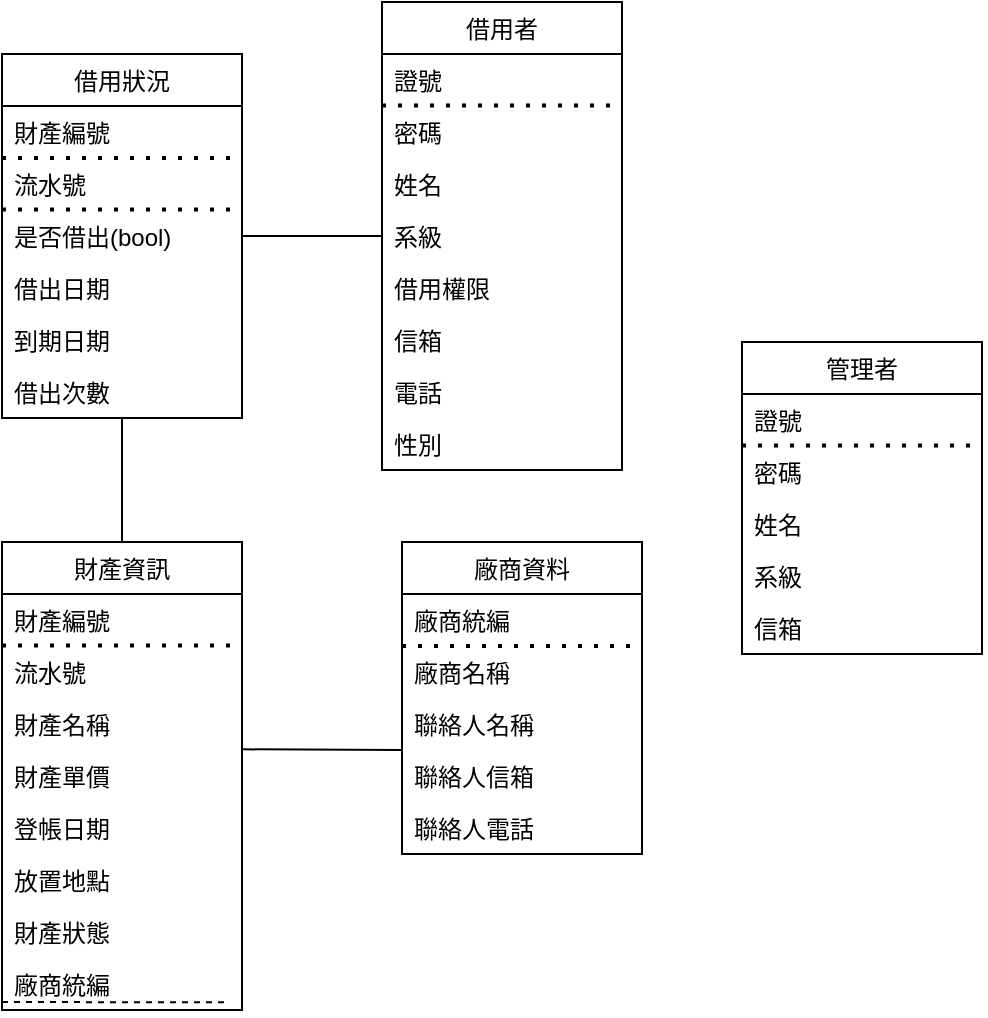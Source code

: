 <mxfile version="14.1.2" type="device" pages="2"><diagram id="C5RBs43oDa-KdzZeNtuy" name="Relational"><mxGraphModel dx="1117" dy="624" grid="1" gridSize="10" guides="1" tooltips="1" connect="1" arrows="1" fold="1" page="1" pageScale="1" pageWidth="827" pageHeight="1169" math="0" shadow="0"><root><mxCell id="WIyWlLk6GJQsqaUBKTNV-0"/><mxCell id="WIyWlLk6GJQsqaUBKTNV-1" parent="WIyWlLk6GJQsqaUBKTNV-0"/><mxCell id="BivpslpclkVpX1et1cH_-0" value="財產資訊" style="swimlane;fontStyle=0;childLayout=stackLayout;horizontal=1;startSize=26;fillColor=none;horizontalStack=0;resizeParent=1;resizeParentMax=0;resizeLast=0;collapsible=1;marginBottom=0;" parent="WIyWlLk6GJQsqaUBKTNV-1" vertex="1"><mxGeometry x="110" y="390" width="120" height="234" as="geometry"/></mxCell><mxCell id="BivpslpclkVpX1et1cH_-1" value="財產編號" style="text;strokeColor=none;fillColor=none;align=left;verticalAlign=top;spacingLeft=4;spacingRight=4;overflow=hidden;rotatable=0;points=[[0,0.5],[1,0.5]];portConstraint=eastwest;" parent="BivpslpclkVpX1et1cH_-0" vertex="1"><mxGeometry y="26" width="120" height="26" as="geometry"/></mxCell><mxCell id="BivpslpclkVpX1et1cH_-53" value="" style="endArrow=none;dashed=1;html=1;dashPattern=1 3;strokeWidth=2;" parent="BivpslpclkVpX1et1cH_-0" edge="1"><mxGeometry width="50" height="50" relative="1" as="geometry"><mxPoint y="51.72" as="sourcePoint"/><mxPoint x="120" y="51.72" as="targetPoint"/></mxGeometry></mxCell><mxCell id="BivpslpclkVpX1et1cH_-2" value="流水號" style="text;strokeColor=none;fillColor=none;align=left;verticalAlign=top;spacingLeft=4;spacingRight=4;overflow=hidden;rotatable=0;points=[[0,0.5],[1,0.5]];portConstraint=eastwest;" parent="BivpslpclkVpX1et1cH_-0" vertex="1"><mxGeometry y="52" width="120" height="26" as="geometry"/></mxCell><mxCell id="BivpslpclkVpX1et1cH_-3" value="財產名稱" style="text;strokeColor=none;fillColor=none;align=left;verticalAlign=top;spacingLeft=4;spacingRight=4;overflow=hidden;rotatable=0;points=[[0,0.5],[1,0.5]];portConstraint=eastwest;" parent="BivpslpclkVpX1et1cH_-0" vertex="1"><mxGeometry y="78" width="120" height="26" as="geometry"/></mxCell><mxCell id="BivpslpclkVpX1et1cH_-7" value="財產單價" style="text;strokeColor=none;fillColor=none;align=left;verticalAlign=top;spacingLeft=4;spacingRight=4;overflow=hidden;rotatable=0;points=[[0,0.5],[1,0.5]];portConstraint=eastwest;" parent="BivpslpclkVpX1et1cH_-0" vertex="1"><mxGeometry y="104" width="120" height="26" as="geometry"/></mxCell><mxCell id="BivpslpclkVpX1et1cH_-4" value="登帳日期" style="text;strokeColor=none;fillColor=none;align=left;verticalAlign=top;spacingLeft=4;spacingRight=4;overflow=hidden;rotatable=0;points=[[0,0.5],[1,0.5]];portConstraint=eastwest;" parent="BivpslpclkVpX1et1cH_-0" vertex="1"><mxGeometry y="130" width="120" height="26" as="geometry"/></mxCell><mxCell id="BivpslpclkVpX1et1cH_-5" value="放置地點" style="text;strokeColor=none;fillColor=none;align=left;verticalAlign=top;spacingLeft=4;spacingRight=4;overflow=hidden;rotatable=0;points=[[0,0.5],[1,0.5]];portConstraint=eastwest;" parent="BivpslpclkVpX1et1cH_-0" vertex="1"><mxGeometry y="156" width="120" height="26" as="geometry"/></mxCell><mxCell id="BivpslpclkVpX1et1cH_-6" value="財產狀態" style="text;strokeColor=none;fillColor=none;align=left;verticalAlign=top;spacingLeft=4;spacingRight=4;overflow=hidden;rotatable=0;points=[[0,0.5],[1,0.5]];portConstraint=eastwest;" parent="BivpslpclkVpX1et1cH_-0" vertex="1"><mxGeometry y="182" width="120" height="26" as="geometry"/></mxCell><mxCell id="4lAAaL4ChQsZyOGOcOe8-43" value="廠商統編" style="text;strokeColor=none;fillColor=none;align=left;verticalAlign=top;spacingLeft=4;spacingRight=4;overflow=hidden;rotatable=0;points=[[0,0.5],[1,0.5]];portConstraint=eastwest;" vertex="1" parent="BivpslpclkVpX1et1cH_-0"><mxGeometry y="208" width="120" height="26" as="geometry"/></mxCell><mxCell id="4lAAaL4ChQsZyOGOcOe8-44" value="" style="endArrow=none;dashed=1;html=1;entryX=0.946;entryY=0.853;entryDx=0;entryDy=0;entryPerimeter=0;" edge="1" parent="BivpslpclkVpX1et1cH_-0" target="4lAAaL4ChQsZyOGOcOe8-43"><mxGeometry width="50" height="50" relative="1" as="geometry"><mxPoint y="230" as="sourcePoint"/><mxPoint x="100" y="230" as="targetPoint"/></mxGeometry></mxCell><mxCell id="BivpslpclkVpX1et1cH_-16" value="借用狀況" style="swimlane;fontStyle=0;childLayout=stackLayout;horizontal=1;startSize=26;fillColor=none;horizontalStack=0;resizeParent=1;resizeParentMax=0;resizeLast=0;collapsible=1;marginBottom=0;" parent="WIyWlLk6GJQsqaUBKTNV-1" vertex="1"><mxGeometry x="110" y="146" width="120" height="182" as="geometry"/></mxCell><mxCell id="BivpslpclkVpX1et1cH_-17" value="財產編號" style="text;strokeColor=none;fillColor=none;align=left;verticalAlign=top;spacingLeft=4;spacingRight=4;overflow=hidden;rotatable=0;points=[[0,0.5],[1,0.5]];portConstraint=eastwest;" parent="BivpslpclkVpX1et1cH_-16" vertex="1"><mxGeometry y="26" width="120" height="26" as="geometry"/></mxCell><mxCell id="BivpslpclkVpX1et1cH_-63" value="" style="endArrow=none;dashed=1;html=1;dashPattern=1 3;strokeWidth=2;" parent="BivpslpclkVpX1et1cH_-16" edge="1"><mxGeometry width="50" height="50" relative="1" as="geometry"><mxPoint y="52" as="sourcePoint"/><mxPoint x="120" y="52" as="targetPoint"/></mxGeometry></mxCell><mxCell id="BivpslpclkVpX1et1cH_-18" value="流水號" style="text;strokeColor=none;fillColor=none;align=left;verticalAlign=top;spacingLeft=4;spacingRight=4;overflow=hidden;rotatable=0;points=[[0,0.5],[1,0.5]];portConstraint=eastwest;" parent="BivpslpclkVpX1et1cH_-16" vertex="1"><mxGeometry y="52" width="120" height="26" as="geometry"/></mxCell><mxCell id="BivpslpclkVpX1et1cH_-64" value="" style="endArrow=none;dashed=1;html=1;dashPattern=1 3;strokeWidth=2;" parent="BivpslpclkVpX1et1cH_-16" edge="1"><mxGeometry width="50" height="50" relative="1" as="geometry"><mxPoint y="77.72" as="sourcePoint"/><mxPoint x="120" y="77.72" as="targetPoint"/></mxGeometry></mxCell><mxCell id="BivpslpclkVpX1et1cH_-19" value="是否借出(bool)" style="text;strokeColor=none;fillColor=none;align=left;verticalAlign=top;spacingLeft=4;spacingRight=4;overflow=hidden;rotatable=0;points=[[0,0.5],[1,0.5]];portConstraint=eastwest;" parent="BivpslpclkVpX1et1cH_-16" vertex="1"><mxGeometry y="78" width="120" height="26" as="geometry"/></mxCell><mxCell id="BivpslpclkVpX1et1cH_-20" value="借出日期" style="text;strokeColor=none;fillColor=none;align=left;verticalAlign=top;spacingLeft=4;spacingRight=4;overflow=hidden;rotatable=0;points=[[0,0.5],[1,0.5]];portConstraint=eastwest;" parent="BivpslpclkVpX1et1cH_-16" vertex="1"><mxGeometry y="104" width="120" height="26" as="geometry"/></mxCell><mxCell id="BivpslpclkVpX1et1cH_-21" value="到期日期&#10;" style="text;strokeColor=none;fillColor=none;align=left;verticalAlign=top;spacingLeft=4;spacingRight=4;overflow=hidden;rotatable=0;points=[[0,0.5],[1,0.5]];portConstraint=eastwest;" parent="BivpslpclkVpX1et1cH_-16" vertex="1"><mxGeometry y="130" width="120" height="26" as="geometry"/></mxCell><mxCell id="BivpslpclkVpX1et1cH_-66" value="借出次數&#10;" style="text;strokeColor=none;fillColor=none;align=left;verticalAlign=top;spacingLeft=4;spacingRight=4;overflow=hidden;rotatable=0;points=[[0,0.5],[1,0.5]];portConstraint=eastwest;" parent="BivpslpclkVpX1et1cH_-16" vertex="1"><mxGeometry y="156" width="120" height="26" as="geometry"/></mxCell><mxCell id="BivpslpclkVpX1et1cH_-22" value="管理者" style="swimlane;fontStyle=0;childLayout=stackLayout;horizontal=1;startSize=26;fillColor=none;horizontalStack=0;resizeParent=1;resizeParentMax=0;resizeLast=0;collapsible=1;marginBottom=0;" parent="WIyWlLk6GJQsqaUBKTNV-1" vertex="1"><mxGeometry x="480" y="290" width="120" height="156" as="geometry"/></mxCell><mxCell id="BivpslpclkVpX1et1cH_-23" value="證號&#10;" style="text;strokeColor=none;fillColor=none;align=left;verticalAlign=top;spacingLeft=4;spacingRight=4;overflow=hidden;rotatable=0;points=[[0,0.5],[1,0.5]];portConstraint=eastwest;" parent="BivpslpclkVpX1et1cH_-22" vertex="1"><mxGeometry y="26" width="120" height="26" as="geometry"/></mxCell><mxCell id="BivpslpclkVpX1et1cH_-61" value="" style="endArrow=none;dashed=1;html=1;dashPattern=1 3;strokeWidth=2;" parent="BivpslpclkVpX1et1cH_-22" edge="1"><mxGeometry width="50" height="50" relative="1" as="geometry"><mxPoint y="51.72" as="sourcePoint"/><mxPoint x="120" y="51.72" as="targetPoint"/></mxGeometry></mxCell><mxCell id="BivpslpclkVpX1et1cH_-24" value="密碼" style="text;strokeColor=none;fillColor=none;align=left;verticalAlign=top;spacingLeft=4;spacingRight=4;overflow=hidden;rotatable=0;points=[[0,0.5],[1,0.5]];portConstraint=eastwest;" parent="BivpslpclkVpX1et1cH_-22" vertex="1"><mxGeometry y="52" width="120" height="26" as="geometry"/></mxCell><mxCell id="BivpslpclkVpX1et1cH_-25" value="姓名" style="text;strokeColor=none;fillColor=none;align=left;verticalAlign=top;spacingLeft=4;spacingRight=4;overflow=hidden;rotatable=0;points=[[0,0.5],[1,0.5]];portConstraint=eastwest;" parent="BivpslpclkVpX1et1cH_-22" vertex="1"><mxGeometry y="78" width="120" height="26" as="geometry"/></mxCell><mxCell id="BivpslpclkVpX1et1cH_-26" value="系級" style="text;strokeColor=none;fillColor=none;align=left;verticalAlign=top;spacingLeft=4;spacingRight=4;overflow=hidden;rotatable=0;points=[[0,0.5],[1,0.5]];portConstraint=eastwest;" parent="BivpslpclkVpX1et1cH_-22" vertex="1"><mxGeometry y="104" width="120" height="26" as="geometry"/></mxCell><mxCell id="BivpslpclkVpX1et1cH_-28" value="信箱" style="text;strokeColor=none;fillColor=none;align=left;verticalAlign=top;spacingLeft=4;spacingRight=4;overflow=hidden;rotatable=0;points=[[0,0.5],[1,0.5]];portConstraint=eastwest;" parent="BivpslpclkVpX1et1cH_-22" vertex="1"><mxGeometry y="130" width="120" height="26" as="geometry"/></mxCell><mxCell id="BivpslpclkVpX1et1cH_-30" value="借用者" style="swimlane;fontStyle=0;childLayout=stackLayout;horizontal=1;startSize=26;fillColor=none;horizontalStack=0;resizeParent=1;resizeParentMax=0;resizeLast=0;collapsible=1;marginBottom=0;" parent="WIyWlLk6GJQsqaUBKTNV-1" vertex="1"><mxGeometry x="300" y="120" width="120" height="234" as="geometry"/></mxCell><mxCell id="BivpslpclkVpX1et1cH_-62" value="" style="endArrow=none;dashed=1;html=1;dashPattern=1 3;strokeWidth=2;" parent="BivpslpclkVpX1et1cH_-30" edge="1"><mxGeometry width="50" height="50" relative="1" as="geometry"><mxPoint y="51.72" as="sourcePoint"/><mxPoint x="120" y="51.72" as="targetPoint"/></mxGeometry></mxCell><mxCell id="BivpslpclkVpX1et1cH_-31" value="證號&#10;" style="text;strokeColor=none;fillColor=none;align=left;verticalAlign=top;spacingLeft=4;spacingRight=4;overflow=hidden;rotatable=0;points=[[0,0.5],[1,0.5]];portConstraint=eastwest;" parent="BivpslpclkVpX1et1cH_-30" vertex="1"><mxGeometry y="26" width="120" height="26" as="geometry"/></mxCell><mxCell id="BivpslpclkVpX1et1cH_-32" value="密碼" style="text;strokeColor=none;fillColor=none;align=left;verticalAlign=top;spacingLeft=4;spacingRight=4;overflow=hidden;rotatable=0;points=[[0,0.5],[1,0.5]];portConstraint=eastwest;" parent="BivpslpclkVpX1et1cH_-30" vertex="1"><mxGeometry y="52" width="120" height="26" as="geometry"/></mxCell><mxCell id="BivpslpclkVpX1et1cH_-34" value="姓名" style="text;strokeColor=none;fillColor=none;align=left;verticalAlign=top;spacingLeft=4;spacingRight=4;overflow=hidden;rotatable=0;points=[[0,0.5],[1,0.5]];portConstraint=eastwest;" parent="BivpslpclkVpX1et1cH_-30" vertex="1"><mxGeometry y="78" width="120" height="26" as="geometry"/></mxCell><mxCell id="BivpslpclkVpX1et1cH_-33" value="系級" style="text;strokeColor=none;fillColor=none;align=left;verticalAlign=top;spacingLeft=4;spacingRight=4;overflow=hidden;rotatable=0;points=[[0,0.5],[1,0.5]];portConstraint=eastwest;" parent="BivpslpclkVpX1et1cH_-30" vertex="1"><mxGeometry y="104" width="120" height="26" as="geometry"/></mxCell><mxCell id="BivpslpclkVpX1et1cH_-52" value="借用權限" style="text;strokeColor=none;fillColor=none;align=left;verticalAlign=top;spacingLeft=4;spacingRight=4;overflow=hidden;rotatable=0;points=[[0,0.5],[1,0.5]];portConstraint=eastwest;" parent="BivpslpclkVpX1et1cH_-30" vertex="1"><mxGeometry y="130" width="120" height="26" as="geometry"/></mxCell><mxCell id="BivpslpclkVpX1et1cH_-35" value="信箱" style="text;strokeColor=none;fillColor=none;align=left;verticalAlign=top;spacingLeft=4;spacingRight=4;overflow=hidden;rotatable=0;points=[[0,0.5],[1,0.5]];portConstraint=eastwest;" parent="BivpslpclkVpX1et1cH_-30" vertex="1"><mxGeometry y="156" width="120" height="26" as="geometry"/></mxCell><mxCell id="BivpslpclkVpX1et1cH_-37" value="電話" style="text;strokeColor=none;fillColor=none;align=left;verticalAlign=top;spacingLeft=4;spacingRight=4;overflow=hidden;rotatable=0;points=[[0,0.5],[1,0.5]];portConstraint=eastwest;" parent="BivpslpclkVpX1et1cH_-30" vertex="1"><mxGeometry y="182" width="120" height="26" as="geometry"/></mxCell><mxCell id="BivpslpclkVpX1et1cH_-36" value="性別" style="text;strokeColor=none;fillColor=none;align=left;verticalAlign=top;spacingLeft=4;spacingRight=4;overflow=hidden;rotatable=0;points=[[0,0.5],[1,0.5]];portConstraint=eastwest;" parent="BivpslpclkVpX1et1cH_-30" vertex="1"><mxGeometry y="208" width="120" height="26" as="geometry"/></mxCell><mxCell id="BivpslpclkVpX1et1cH_-38" value="廠商資料" style="swimlane;fontStyle=0;childLayout=stackLayout;horizontal=1;startSize=26;fillColor=none;horizontalStack=0;resizeParent=1;resizeParentMax=0;resizeLast=0;collapsible=1;marginBottom=0;" parent="WIyWlLk6GJQsqaUBKTNV-1" vertex="1"><mxGeometry x="310" y="390" width="120" height="156" as="geometry"/></mxCell><mxCell id="BivpslpclkVpX1et1cH_-39" value="廠商統編&#10;" style="text;strokeColor=none;fillColor=none;align=left;verticalAlign=top;spacingLeft=4;spacingRight=4;overflow=hidden;rotatable=0;points=[[0,0.5],[1,0.5]];portConstraint=eastwest;" parent="BivpslpclkVpX1et1cH_-38" vertex="1"><mxGeometry y="26" width="120" height="26" as="geometry"/></mxCell><mxCell id="BivpslpclkVpX1et1cH_-65" value="" style="endArrow=none;dashed=1;html=1;dashPattern=1 3;strokeWidth=2;" parent="BivpslpclkVpX1et1cH_-38" edge="1"><mxGeometry width="50" height="50" relative="1" as="geometry"><mxPoint y="52" as="sourcePoint"/><mxPoint x="120" y="52" as="targetPoint"/></mxGeometry></mxCell><mxCell id="BivpslpclkVpX1et1cH_-40" value="廠商名稱" style="text;strokeColor=none;fillColor=none;align=left;verticalAlign=top;spacingLeft=4;spacingRight=4;overflow=hidden;rotatable=0;points=[[0,0.5],[1,0.5]];portConstraint=eastwest;" parent="BivpslpclkVpX1et1cH_-38" vertex="1"><mxGeometry y="52" width="120" height="26" as="geometry"/></mxCell><mxCell id="BivpslpclkVpX1et1cH_-41" value="聯絡人名稱" style="text;strokeColor=none;fillColor=none;align=left;verticalAlign=top;spacingLeft=4;spacingRight=4;overflow=hidden;rotatable=0;points=[[0,0.5],[1,0.5]];portConstraint=eastwest;" parent="BivpslpclkVpX1et1cH_-38" vertex="1"><mxGeometry y="78" width="120" height="26" as="geometry"/></mxCell><mxCell id="BivpslpclkVpX1et1cH_-42" value="聯絡人信箱" style="text;strokeColor=none;fillColor=none;align=left;verticalAlign=top;spacingLeft=4;spacingRight=4;overflow=hidden;rotatable=0;points=[[0,0.5],[1,0.5]];portConstraint=eastwest;" parent="BivpslpclkVpX1et1cH_-38" vertex="1"><mxGeometry y="104" width="120" height="26" as="geometry"/></mxCell><mxCell id="BivpslpclkVpX1et1cH_-43" value="聯絡人電話" style="text;strokeColor=none;fillColor=none;align=left;verticalAlign=top;spacingLeft=4;spacingRight=4;overflow=hidden;rotatable=0;points=[[0,0.5],[1,0.5]];portConstraint=eastwest;" parent="BivpslpclkVpX1et1cH_-38" vertex="1"><mxGeometry y="130" width="120" height="26" as="geometry"/></mxCell><mxCell id="BqW6kuZfdeyV6WtjDn2o-2" value="" style="endArrow=none;html=1;entryX=0;entryY=0.5;entryDx=0;entryDy=0;exitX=1;exitY=0.5;exitDx=0;exitDy=0;" parent="WIyWlLk6GJQsqaUBKTNV-1" source="BivpslpclkVpX1et1cH_-19" target="BivpslpclkVpX1et1cH_-33" edge="1"><mxGeometry width="50" height="50" relative="1" as="geometry"><mxPoint x="230" y="390" as="sourcePoint"/><mxPoint x="280" y="340" as="targetPoint"/></mxGeometry></mxCell><mxCell id="BqW6kuZfdeyV6WtjDn2o-3" value="" style="endArrow=none;html=1;exitX=0.5;exitY=0;exitDx=0;exitDy=0;" parent="WIyWlLk6GJQsqaUBKTNV-1" source="BivpslpclkVpX1et1cH_-0" edge="1"><mxGeometry width="50" height="50" relative="1" as="geometry"><mxPoint x="120" y="378" as="sourcePoint"/><mxPoint x="170" y="328" as="targetPoint"/></mxGeometry></mxCell><mxCell id="BqW6kuZfdeyV6WtjDn2o-4" value="" style="endArrow=none;html=1;" parent="WIyWlLk6GJQsqaUBKTNV-1" edge="1"><mxGeometry width="50" height="50" relative="1" as="geometry"><mxPoint x="230" y="493.66" as="sourcePoint"/><mxPoint x="310" y="494" as="targetPoint"/></mxGeometry></mxCell></root></mxGraphModel></diagram><diagram id="pIM9fFzl8DUV3pyQ3enr" name="ER"><mxGraphModel dx="1564" dy="874" grid="1" gridSize="10" guides="1" tooltips="1" connect="1" arrows="1" fold="1" page="1" pageScale="1" pageWidth="827" pageHeight="1169" math="0" shadow="0"><root><mxCell id="FpUhYtceBW0pvTXxWb-Z-0"/><mxCell id="FpUhYtceBW0pvTXxWb-Z-1" parent="FpUhYtceBW0pvTXxWb-Z-0"/><mxCell id="1ypalZ7JNkeiRgKRpaA--0" value="財產資訊" style="swimlane;fontStyle=0;childLayout=stackLayout;horizontal=1;startSize=26;fillColor=none;horizontalStack=0;resizeParent=1;resizeParentMax=0;resizeLast=0;collapsible=1;marginBottom=0;" parent="FpUhYtceBW0pvTXxWb-Z-1" vertex="1"><mxGeometry x="354" y="520" width="120" height="234" as="geometry"/></mxCell><mxCell id="1ypalZ7JNkeiRgKRpaA--2" value="" style="endArrow=none;dashed=1;html=1;dashPattern=1 3;strokeWidth=2;" parent="1ypalZ7JNkeiRgKRpaA--0" edge="1"><mxGeometry width="50" height="50" relative="1" as="geometry"><mxPoint y="51.72" as="sourcePoint"/><mxPoint x="120" y="51.72" as="targetPoint"/></mxGeometry></mxCell><mxCell id="1ypalZ7JNkeiRgKRpaA--1" value="財產編號" style="text;strokeColor=none;fillColor=none;align=left;verticalAlign=top;spacingLeft=4;spacingRight=4;overflow=hidden;rotatable=0;points=[[0,0.5],[1,0.5]];portConstraint=eastwest;" parent="1ypalZ7JNkeiRgKRpaA--0" vertex="1"><mxGeometry y="26" width="120" height="26" as="geometry"/></mxCell><mxCell id="1ypalZ7JNkeiRgKRpaA--3" value="流水號" style="text;strokeColor=none;fillColor=none;align=left;verticalAlign=top;spacingLeft=4;spacingRight=4;overflow=hidden;rotatable=0;points=[[0,0.5],[1,0.5]];portConstraint=eastwest;" parent="1ypalZ7JNkeiRgKRpaA--0" vertex="1"><mxGeometry y="52" width="120" height="26" as="geometry"/></mxCell><mxCell id="1ypalZ7JNkeiRgKRpaA--4" value="財產名稱" style="text;strokeColor=none;fillColor=none;align=left;verticalAlign=top;spacingLeft=4;spacingRight=4;overflow=hidden;rotatable=0;points=[[0,0.5],[1,0.5]];portConstraint=eastwest;" parent="1ypalZ7JNkeiRgKRpaA--0" vertex="1"><mxGeometry y="78" width="120" height="26" as="geometry"/></mxCell><mxCell id="1ypalZ7JNkeiRgKRpaA--5" value="財產單價" style="text;strokeColor=none;fillColor=none;align=left;verticalAlign=top;spacingLeft=4;spacingRight=4;overflow=hidden;rotatable=0;points=[[0,0.5],[1,0.5]];portConstraint=eastwest;" parent="1ypalZ7JNkeiRgKRpaA--0" vertex="1"><mxGeometry y="104" width="120" height="26" as="geometry"/></mxCell><mxCell id="1ypalZ7JNkeiRgKRpaA--6" value="登帳日期" style="text;strokeColor=none;fillColor=none;align=left;verticalAlign=top;spacingLeft=4;spacingRight=4;overflow=hidden;rotatable=0;points=[[0,0.5],[1,0.5]];portConstraint=eastwest;" parent="1ypalZ7JNkeiRgKRpaA--0" vertex="1"><mxGeometry y="130" width="120" height="26" as="geometry"/></mxCell><mxCell id="1ypalZ7JNkeiRgKRpaA--7" value="放置地點" style="text;strokeColor=none;fillColor=none;align=left;verticalAlign=top;spacingLeft=4;spacingRight=4;overflow=hidden;rotatable=0;points=[[0,0.5],[1,0.5]];portConstraint=eastwest;" parent="1ypalZ7JNkeiRgKRpaA--0" vertex="1"><mxGeometry y="156" width="120" height="26" as="geometry"/></mxCell><mxCell id="1ypalZ7JNkeiRgKRpaA--8" value="財產狀態" style="text;strokeColor=none;fillColor=none;align=left;verticalAlign=top;spacingLeft=4;spacingRight=4;overflow=hidden;rotatable=0;points=[[0,0.5],[1,0.5]];portConstraint=eastwest;" parent="1ypalZ7JNkeiRgKRpaA--0" vertex="1"><mxGeometry y="182" width="120" height="26" as="geometry"/></mxCell><mxCell id="rwfA4esj7oO6E9oyl8QW-0" value="廠商統編&#10;" style="text;strokeColor=none;fillColor=none;align=left;verticalAlign=top;spacingLeft=4;spacingRight=4;overflow=hidden;rotatable=0;points=[[0,0.5],[1,0.5]];portConstraint=eastwest;" vertex="1" parent="1ypalZ7JNkeiRgKRpaA--0"><mxGeometry y="208" width="120" height="26" as="geometry"/></mxCell><mxCell id="1ypalZ7JNkeiRgKRpaA--9" value="借用狀況" style="swimlane;fontStyle=0;childLayout=stackLayout;horizontal=1;startSize=26;fillColor=none;horizontalStack=0;resizeParent=1;resizeParentMax=0;resizeLast=0;collapsible=1;marginBottom=0;" parent="FpUhYtceBW0pvTXxWb-Z-1" vertex="1"><mxGeometry x="40" y="520" width="120" height="182" as="geometry"/></mxCell><mxCell id="1ypalZ7JNkeiRgKRpaA--10" value="財產編號" style="text;strokeColor=none;fillColor=none;align=left;verticalAlign=top;spacingLeft=4;spacingRight=4;overflow=hidden;rotatable=0;points=[[0,0.5],[1,0.5]];portConstraint=eastwest;" parent="1ypalZ7JNkeiRgKRpaA--9" vertex="1"><mxGeometry y="26" width="120" height="26" as="geometry"/></mxCell><mxCell id="1ypalZ7JNkeiRgKRpaA--11" value="" style="endArrow=none;dashed=1;html=1;dashPattern=1 3;strokeWidth=2;" parent="1ypalZ7JNkeiRgKRpaA--9" edge="1"><mxGeometry width="50" height="50" relative="1" as="geometry"><mxPoint y="52" as="sourcePoint"/><mxPoint x="120" y="52" as="targetPoint"/></mxGeometry></mxCell><mxCell id="1ypalZ7JNkeiRgKRpaA--12" value="流水號" style="text;strokeColor=none;fillColor=none;align=left;verticalAlign=top;spacingLeft=4;spacingRight=4;overflow=hidden;rotatable=0;points=[[0,0.5],[1,0.5]];portConstraint=eastwest;" parent="1ypalZ7JNkeiRgKRpaA--9" vertex="1"><mxGeometry y="52" width="120" height="26" as="geometry"/></mxCell><mxCell id="1ypalZ7JNkeiRgKRpaA--13" value="" style="endArrow=none;dashed=1;html=1;dashPattern=1 3;strokeWidth=2;" parent="1ypalZ7JNkeiRgKRpaA--9" edge="1"><mxGeometry width="50" height="50" relative="1" as="geometry"><mxPoint y="77.72" as="sourcePoint"/><mxPoint x="120" y="77.72" as="targetPoint"/></mxGeometry></mxCell><mxCell id="1ypalZ7JNkeiRgKRpaA--14" value="是否借出(bool)" style="text;strokeColor=none;fillColor=none;align=left;verticalAlign=top;spacingLeft=4;spacingRight=4;overflow=hidden;rotatable=0;points=[[0,0.5],[1,0.5]];portConstraint=eastwest;" parent="1ypalZ7JNkeiRgKRpaA--9" vertex="1"><mxGeometry y="78" width="120" height="26" as="geometry"/></mxCell><mxCell id="1ypalZ7JNkeiRgKRpaA--15" value="借出日期" style="text;strokeColor=none;fillColor=none;align=left;verticalAlign=top;spacingLeft=4;spacingRight=4;overflow=hidden;rotatable=0;points=[[0,0.5],[1,0.5]];portConstraint=eastwest;" parent="1ypalZ7JNkeiRgKRpaA--9" vertex="1"><mxGeometry y="104" width="120" height="26" as="geometry"/></mxCell><mxCell id="1ypalZ7JNkeiRgKRpaA--16" value="到期日期&#10;" style="text;strokeColor=none;fillColor=none;align=left;verticalAlign=top;spacingLeft=4;spacingRight=4;overflow=hidden;rotatable=0;points=[[0,0.5],[1,0.5]];portConstraint=eastwest;" parent="1ypalZ7JNkeiRgKRpaA--9" vertex="1"><mxGeometry y="130" width="120" height="26" as="geometry"/></mxCell><mxCell id="1ypalZ7JNkeiRgKRpaA--17" value="借出次數&#10;" style="text;strokeColor=none;fillColor=none;align=left;verticalAlign=top;spacingLeft=4;spacingRight=4;overflow=hidden;rotatable=0;points=[[0,0.5],[1,0.5]];portConstraint=eastwest;" parent="1ypalZ7JNkeiRgKRpaA--9" vertex="1"><mxGeometry y="156" width="120" height="26" as="geometry"/></mxCell><mxCell id="1ypalZ7JNkeiRgKRpaA--18" value="管理者" style="swimlane;fontStyle=0;childLayout=stackLayout;horizontal=1;startSize=26;fillColor=none;horizontalStack=0;resizeParent=1;resizeParentMax=0;resizeLast=0;collapsible=1;marginBottom=0;" parent="FpUhYtceBW0pvTXxWb-Z-1" vertex="1"><mxGeometry x="550" y="402" width="120" height="156" as="geometry"/></mxCell><mxCell id="1ypalZ7JNkeiRgKRpaA--19" value="證號&#10;" style="text;strokeColor=none;fillColor=none;align=left;verticalAlign=top;spacingLeft=4;spacingRight=4;overflow=hidden;rotatable=0;points=[[0,0.5],[1,0.5]];portConstraint=eastwest;" parent="1ypalZ7JNkeiRgKRpaA--18" vertex="1"><mxGeometry y="26" width="120" height="26" as="geometry"/></mxCell><mxCell id="1ypalZ7JNkeiRgKRpaA--20" value="" style="endArrow=none;dashed=1;html=1;dashPattern=1 3;strokeWidth=2;" parent="1ypalZ7JNkeiRgKRpaA--18" edge="1"><mxGeometry width="50" height="50" relative="1" as="geometry"><mxPoint y="51.72" as="sourcePoint"/><mxPoint x="120" y="51.72" as="targetPoint"/></mxGeometry></mxCell><mxCell id="1ypalZ7JNkeiRgKRpaA--21" value="密碼" style="text;strokeColor=none;fillColor=none;align=left;verticalAlign=top;spacingLeft=4;spacingRight=4;overflow=hidden;rotatable=0;points=[[0,0.5],[1,0.5]];portConstraint=eastwest;" parent="1ypalZ7JNkeiRgKRpaA--18" vertex="1"><mxGeometry y="52" width="120" height="26" as="geometry"/></mxCell><mxCell id="1ypalZ7JNkeiRgKRpaA--22" value="姓名" style="text;strokeColor=none;fillColor=none;align=left;verticalAlign=top;spacingLeft=4;spacingRight=4;overflow=hidden;rotatable=0;points=[[0,0.5],[1,0.5]];portConstraint=eastwest;" parent="1ypalZ7JNkeiRgKRpaA--18" vertex="1"><mxGeometry y="78" width="120" height="26" as="geometry"/></mxCell><mxCell id="1ypalZ7JNkeiRgKRpaA--23" value="系級" style="text;strokeColor=none;fillColor=none;align=left;verticalAlign=top;spacingLeft=4;spacingRight=4;overflow=hidden;rotatable=0;points=[[0,0.5],[1,0.5]];portConstraint=eastwest;" parent="1ypalZ7JNkeiRgKRpaA--18" vertex="1"><mxGeometry y="104" width="120" height="26" as="geometry"/></mxCell><mxCell id="1ypalZ7JNkeiRgKRpaA--24" value="信箱" style="text;strokeColor=none;fillColor=none;align=left;verticalAlign=top;spacingLeft=4;spacingRight=4;overflow=hidden;rotatable=0;points=[[0,0.5],[1,0.5]];portConstraint=eastwest;" parent="1ypalZ7JNkeiRgKRpaA--18" vertex="1"><mxGeometry y="130" width="120" height="26" as="geometry"/></mxCell><mxCell id="1ypalZ7JNkeiRgKRpaA--25" value="借用者" style="swimlane;fontStyle=0;childLayout=stackLayout;horizontal=1;startSize=26;fillColor=none;horizontalStack=0;resizeParent=1;resizeParentMax=0;resizeLast=0;collapsible=1;marginBottom=0;" parent="FpUhYtceBW0pvTXxWb-Z-1" vertex="1"><mxGeometry x="40" y="130" width="120" height="234" as="geometry"/></mxCell><mxCell id="1ypalZ7JNkeiRgKRpaA--26" value="" style="endArrow=none;dashed=1;html=1;dashPattern=1 3;strokeWidth=2;" parent="1ypalZ7JNkeiRgKRpaA--25" edge="1"><mxGeometry width="50" height="50" relative="1" as="geometry"><mxPoint y="51.72" as="sourcePoint"/><mxPoint x="120" y="51.72" as="targetPoint"/></mxGeometry></mxCell><mxCell id="1ypalZ7JNkeiRgKRpaA--27" value="證號&#10;" style="text;strokeColor=none;fillColor=none;align=left;verticalAlign=top;spacingLeft=4;spacingRight=4;overflow=hidden;rotatable=0;points=[[0,0.5],[1,0.5]];portConstraint=eastwest;" parent="1ypalZ7JNkeiRgKRpaA--25" vertex="1"><mxGeometry y="26" width="120" height="26" as="geometry"/></mxCell><mxCell id="1ypalZ7JNkeiRgKRpaA--28" value="密碼" style="text;strokeColor=none;fillColor=none;align=left;verticalAlign=top;spacingLeft=4;spacingRight=4;overflow=hidden;rotatable=0;points=[[0,0.5],[1,0.5]];portConstraint=eastwest;" parent="1ypalZ7JNkeiRgKRpaA--25" vertex="1"><mxGeometry y="52" width="120" height="26" as="geometry"/></mxCell><mxCell id="1ypalZ7JNkeiRgKRpaA--29" value="姓名" style="text;strokeColor=none;fillColor=none;align=left;verticalAlign=top;spacingLeft=4;spacingRight=4;overflow=hidden;rotatable=0;points=[[0,0.5],[1,0.5]];portConstraint=eastwest;" parent="1ypalZ7JNkeiRgKRpaA--25" vertex="1"><mxGeometry y="78" width="120" height="26" as="geometry"/></mxCell><mxCell id="1ypalZ7JNkeiRgKRpaA--30" value="系級" style="text;strokeColor=none;fillColor=none;align=left;verticalAlign=top;spacingLeft=4;spacingRight=4;overflow=hidden;rotatable=0;points=[[0,0.5],[1,0.5]];portConstraint=eastwest;" parent="1ypalZ7JNkeiRgKRpaA--25" vertex="1"><mxGeometry y="104" width="120" height="26" as="geometry"/></mxCell><mxCell id="1ypalZ7JNkeiRgKRpaA--31" value="借用權限" style="text;strokeColor=none;fillColor=none;align=left;verticalAlign=top;spacingLeft=4;spacingRight=4;overflow=hidden;rotatable=0;points=[[0,0.5],[1,0.5]];portConstraint=eastwest;" parent="1ypalZ7JNkeiRgKRpaA--25" vertex="1"><mxGeometry y="130" width="120" height="26" as="geometry"/></mxCell><mxCell id="1ypalZ7JNkeiRgKRpaA--32" value="信箱" style="text;strokeColor=none;fillColor=none;align=left;verticalAlign=top;spacingLeft=4;spacingRight=4;overflow=hidden;rotatable=0;points=[[0,0.5],[1,0.5]];portConstraint=eastwest;" parent="1ypalZ7JNkeiRgKRpaA--25" vertex="1"><mxGeometry y="156" width="120" height="26" as="geometry"/></mxCell><mxCell id="1ypalZ7JNkeiRgKRpaA--33" value="電話" style="text;strokeColor=none;fillColor=none;align=left;verticalAlign=top;spacingLeft=4;spacingRight=4;overflow=hidden;rotatable=0;points=[[0,0.5],[1,0.5]];portConstraint=eastwest;" parent="1ypalZ7JNkeiRgKRpaA--25" vertex="1"><mxGeometry y="182" width="120" height="26" as="geometry"/></mxCell><mxCell id="1ypalZ7JNkeiRgKRpaA--34" value="性別" style="text;strokeColor=none;fillColor=none;align=left;verticalAlign=top;spacingLeft=4;spacingRight=4;overflow=hidden;rotatable=0;points=[[0,0.5],[1,0.5]];portConstraint=eastwest;" parent="1ypalZ7JNkeiRgKRpaA--25" vertex="1"><mxGeometry y="208" width="120" height="26" as="geometry"/></mxCell><mxCell id="1ypalZ7JNkeiRgKRpaA--35" value="廠商資料" style="swimlane;fontStyle=0;childLayout=stackLayout;horizontal=1;startSize=26;fillColor=none;horizontalStack=0;resizeParent=1;resizeParentMax=0;resizeLast=0;collapsible=1;marginBottom=0;" parent="FpUhYtceBW0pvTXxWb-Z-1" vertex="1"><mxGeometry x="354" y="169" width="120" height="156" as="geometry"/></mxCell><mxCell id="1ypalZ7JNkeiRgKRpaA--36" value="廠商統編&#10;" style="text;strokeColor=none;fillColor=none;align=left;verticalAlign=top;spacingLeft=4;spacingRight=4;overflow=hidden;rotatable=0;points=[[0,0.5],[1,0.5]];portConstraint=eastwest;" parent="1ypalZ7JNkeiRgKRpaA--35" vertex="1"><mxGeometry y="26" width="120" height="26" as="geometry"/></mxCell><mxCell id="1ypalZ7JNkeiRgKRpaA--37" value="" style="endArrow=none;dashed=1;html=1;dashPattern=1 3;strokeWidth=2;" parent="1ypalZ7JNkeiRgKRpaA--35" edge="1"><mxGeometry width="50" height="50" relative="1" as="geometry"><mxPoint y="52" as="sourcePoint"/><mxPoint x="120" y="52" as="targetPoint"/></mxGeometry></mxCell><mxCell id="1ypalZ7JNkeiRgKRpaA--38" value="廠商名稱" style="text;strokeColor=none;fillColor=none;align=left;verticalAlign=top;spacingLeft=4;spacingRight=4;overflow=hidden;rotatable=0;points=[[0,0.5],[1,0.5]];portConstraint=eastwest;" parent="1ypalZ7JNkeiRgKRpaA--35" vertex="1"><mxGeometry y="52" width="120" height="26" as="geometry"/></mxCell><mxCell id="1ypalZ7JNkeiRgKRpaA--39" value="聯絡人名稱" style="text;strokeColor=none;fillColor=none;align=left;verticalAlign=top;spacingLeft=4;spacingRight=4;overflow=hidden;rotatable=0;points=[[0,0.5],[1,0.5]];portConstraint=eastwest;" parent="1ypalZ7JNkeiRgKRpaA--35" vertex="1"><mxGeometry y="78" width="120" height="26" as="geometry"/></mxCell><mxCell id="1ypalZ7JNkeiRgKRpaA--40" value="聯絡人信箱" style="text;strokeColor=none;fillColor=none;align=left;verticalAlign=top;spacingLeft=4;spacingRight=4;overflow=hidden;rotatable=0;points=[[0,0.5],[1,0.5]];portConstraint=eastwest;" parent="1ypalZ7JNkeiRgKRpaA--35" vertex="1"><mxGeometry y="104" width="120" height="26" as="geometry"/></mxCell><mxCell id="1ypalZ7JNkeiRgKRpaA--41" value="聯絡人電話" style="text;strokeColor=none;fillColor=none;align=left;verticalAlign=top;spacingLeft=4;spacingRight=4;overflow=hidden;rotatable=0;points=[[0,0.5],[1,0.5]];portConstraint=eastwest;" parent="1ypalZ7JNkeiRgKRpaA--35" vertex="1"><mxGeometry y="130" width="120" height="26" as="geometry"/></mxCell><mxCell id="ajhGJaQgWpMxo0y_FJ0C-0" value="財產資訊" style="rhombus;whiteSpace=wrap;html=1;" vertex="1" parent="FpUhYtceBW0pvTXxWb-Z-1"><mxGeometry x="210" y="558" width="80" height="80" as="geometry"/></mxCell><mxCell id="ajhGJaQgWpMxo0y_FJ0C-1" value="廠商資訊" style="rhombus;whiteSpace=wrap;html=1;" vertex="1" parent="FpUhYtceBW0pvTXxWb-Z-1"><mxGeometry x="374" y="380" width="80" height="80" as="geometry"/></mxCell><mxCell id="ajhGJaQgWpMxo0y_FJ0C-4" value="" style="endArrow=none;html=1;entryX=0;entryY=0.5;entryDx=0;entryDy=0;" edge="1" parent="FpUhYtceBW0pvTXxWb-Z-1" target="ajhGJaQgWpMxo0y_FJ0C-0"><mxGeometry width="50" height="50" relative="1" as="geometry"><mxPoint x="160" y="598" as="sourcePoint"/><mxPoint x="210" y="550" as="targetPoint"/></mxGeometry></mxCell><mxCell id="ajhGJaQgWpMxo0y_FJ0C-5" value="" style="endArrow=none;html=1;entryX=-0.009;entryY=0.018;entryDx=0;entryDy=0;entryPerimeter=0;" edge="1" parent="FpUhYtceBW0pvTXxWb-Z-1" target="1ypalZ7JNkeiRgKRpaA--4"><mxGeometry width="50" height="50" relative="1" as="geometry"><mxPoint x="290" y="597.8" as="sourcePoint"/><mxPoint x="340" y="597.8" as="targetPoint"/></mxGeometry></mxCell><mxCell id="ajhGJaQgWpMxo0y_FJ0C-8" value="借用" style="rhombus;whiteSpace=wrap;html=1;" vertex="1" parent="FpUhYtceBW0pvTXxWb-Z-1"><mxGeometry x="60" y="400" width="80" height="80" as="geometry"/></mxCell><mxCell id="ajhGJaQgWpMxo0y_FJ0C-9" value="" style="endArrow=none;html=1;entryX=0.506;entryY=1.038;entryDx=0;entryDy=0;entryPerimeter=0;exitX=0.5;exitY=0;exitDx=0;exitDy=0;" edge="1" parent="FpUhYtceBW0pvTXxWb-Z-1" source="ajhGJaQgWpMxo0y_FJ0C-8" target="1ypalZ7JNkeiRgKRpaA--34"><mxGeometry width="50" height="50" relative="1" as="geometry"><mxPoint x="80" y="460" as="sourcePoint"/><mxPoint x="130" y="410" as="targetPoint"/></mxGeometry></mxCell><mxCell id="ajhGJaQgWpMxo0y_FJ0C-10" value="" style="endArrow=none;html=1;entryX=0.5;entryY=1;entryDx=0;entryDy=0;" edge="1" parent="FpUhYtceBW0pvTXxWb-Z-1" target="ajhGJaQgWpMxo0y_FJ0C-8"><mxGeometry width="50" height="50" relative="1" as="geometry"><mxPoint x="100" y="520" as="sourcePoint"/><mxPoint x="150" y="470" as="targetPoint"/></mxGeometry></mxCell><mxCell id="ajhGJaQgWpMxo0y_FJ0C-11" value="借用狀態" style="ellipse;whiteSpace=wrap;html=1;" vertex="1" parent="FpUhYtceBW0pvTXxWb-Z-1"><mxGeometry x="170" y="415" width="100" height="50" as="geometry"/></mxCell><mxCell id="ajhGJaQgWpMxo0y_FJ0C-12" value="" style="endArrow=none;html=1;" edge="1" parent="FpUhYtceBW0pvTXxWb-Z-1"><mxGeometry width="50" height="50" relative="1" as="geometry"><mxPoint x="140" y="439.41" as="sourcePoint"/><mxPoint x="170" y="439.41" as="targetPoint"/></mxGeometry></mxCell><mxCell id="ajhGJaQgWpMxo0y_FJ0C-13" value="" style="endArrow=none;html=1;entryX=0.502;entryY=1;entryDx=0;entryDy=0;entryPerimeter=0;" edge="1" parent="FpUhYtceBW0pvTXxWb-Z-1" target="1ypalZ7JNkeiRgKRpaA--41"><mxGeometry width="50" height="50" relative="1" as="geometry"><mxPoint x="414" y="380" as="sourcePoint"/><mxPoint x="464" y="330" as="targetPoint"/></mxGeometry></mxCell><mxCell id="ajhGJaQgWpMxo0y_FJ0C-15" value="" style="endArrow=none;html=1;entryX=0.5;entryY=1;entryDx=0;entryDy=0;" edge="1" parent="FpUhYtceBW0pvTXxWb-Z-1" target="ajhGJaQgWpMxo0y_FJ0C-1"><mxGeometry width="50" height="50" relative="1" as="geometry"><mxPoint x="414" y="520" as="sourcePoint"/><mxPoint x="464" y="470" as="targetPoint"/></mxGeometry></mxCell><mxCell id="ajhGJaQgWpMxo0y_FJ0C-17" value="" style="endArrow=none;dashed=1;html=1;dashPattern=1 3;strokeWidth=2;" edge="1" parent="FpUhYtceBW0pvTXxWb-Z-1"><mxGeometry width="50" height="50" relative="1" as="geometry"><mxPoint x="510" y="780" as="sourcePoint"/><mxPoint x="500" y="100" as="targetPoint"/></mxGeometry></mxCell><mxCell id="ajhGJaQgWpMxo0y_FJ0C-18" value="" style="endArrow=none;dashed=1;html=1;dashPattern=1 3;strokeWidth=2;" edge="1" parent="FpUhYtceBW0pvTXxWb-Z-1"><mxGeometry width="50" height="50" relative="1" as="geometry"><mxPoint x="20" y="780" as="sourcePoint"/><mxPoint x="510" y="780" as="targetPoint"/></mxGeometry></mxCell><mxCell id="ajhGJaQgWpMxo0y_FJ0C-19" value="" style="endArrow=none;dashed=1;html=1;dashPattern=1 3;strokeWidth=2;" edge="1" parent="FpUhYtceBW0pvTXxWb-Z-1"><mxGeometry width="50" height="50" relative="1" as="geometry"><mxPoint x="20" y="780" as="sourcePoint"/><mxPoint x="10" y="100" as="targetPoint"/></mxGeometry></mxCell><mxCell id="ajhGJaQgWpMxo0y_FJ0C-20" value="" style="endArrow=none;dashed=1;html=1;dashPattern=1 3;strokeWidth=2;" edge="1" parent="FpUhYtceBW0pvTXxWb-Z-1"><mxGeometry width="50" height="50" relative="1" as="geometry"><mxPoint x="10" y="100" as="sourcePoint"/><mxPoint x="500" y="100" as="targetPoint"/></mxGeometry></mxCell></root></mxGraphModel></diagram></mxfile>
